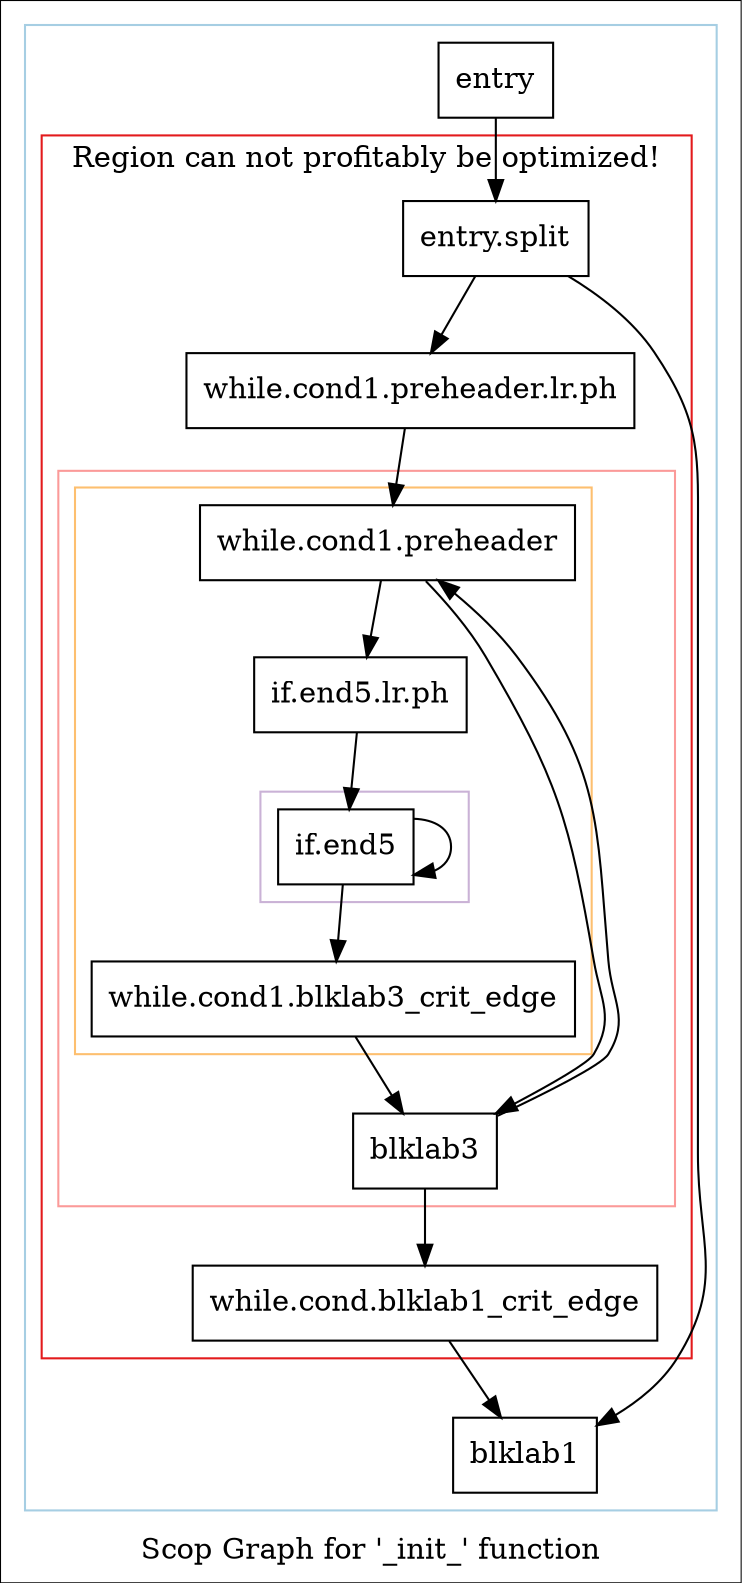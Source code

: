digraph "Scop Graph for '_init_' function" {
	label="Scop Graph for '_init_' function";

	Node0xc4675c0 [shape=record,label="{entry}"];
	Node0xc4675c0 -> Node0xc46b4f0;
	Node0xc46b4f0 [shape=record,label="{entry.split}"];
	Node0xc46b4f0 -> Node0xc4655c0;
	Node0xc46b4f0 -> Node0xc476040;
	Node0xc4655c0 [shape=record,label="{while.cond1.preheader.lr.ph}"];
	Node0xc4655c0 -> Node0xc4537a0;
	Node0xc4537a0 [shape=record,label="{while.cond1.preheader}"];
	Node0xc4537a0 -> Node0xc462e90;
	Node0xc4537a0 -> Node0xc464b10;
	Node0xc462e90 [shape=record,label="{if.end5.lr.ph}"];
	Node0xc462e90 -> Node0xc457330;
	Node0xc457330 [shape=record,label="{if.end5}"];
	Node0xc457330 -> Node0xc457330[constraint=false];
	Node0xc457330 -> Node0xc4676e0;
	Node0xc4676e0 [shape=record,label="{while.cond1.blklab3_crit_edge}"];
	Node0xc4676e0 -> Node0xc464b10;
	Node0xc464b10 [shape=record,label="{blklab3}"];
	Node0xc464b10 -> Node0xc4537a0[constraint=false];
	Node0xc464b10 -> Node0xc47c1f0;
	Node0xc47c1f0 [shape=record,label="{while.cond.blklab1_crit_edge}"];
	Node0xc47c1f0 -> Node0xc476040;
	Node0xc476040 [shape=record,label="{blklab1}"];
	colorscheme = "paired12"
        subgraph cluster_0xc50fab0 {
          label = "";
          style = solid;
          color = 1
          subgraph cluster_0xc467e40 {
            label = "Region can not profitably be optimized!";
            style = solid;
            color = 6
            subgraph cluster_0xc470c50 {
              label = "";
              style = solid;
              color = 5
              subgraph cluster_0xc4aadd0 {
                label = "";
                style = solid;
                color = 7
                subgraph cluster_0xc50fb90 {
                  label = "";
                  style = solid;
                  color = 9
                  Node0xc457330;
                }
                Node0xc4537a0;
                Node0xc462e90;
                Node0xc4676e0;
              }
              Node0xc464b10;
            }
            Node0xc46b4f0;
            Node0xc4655c0;
            Node0xc47c1f0;
          }
          Node0xc4675c0;
          Node0xc476040;
        }
}
